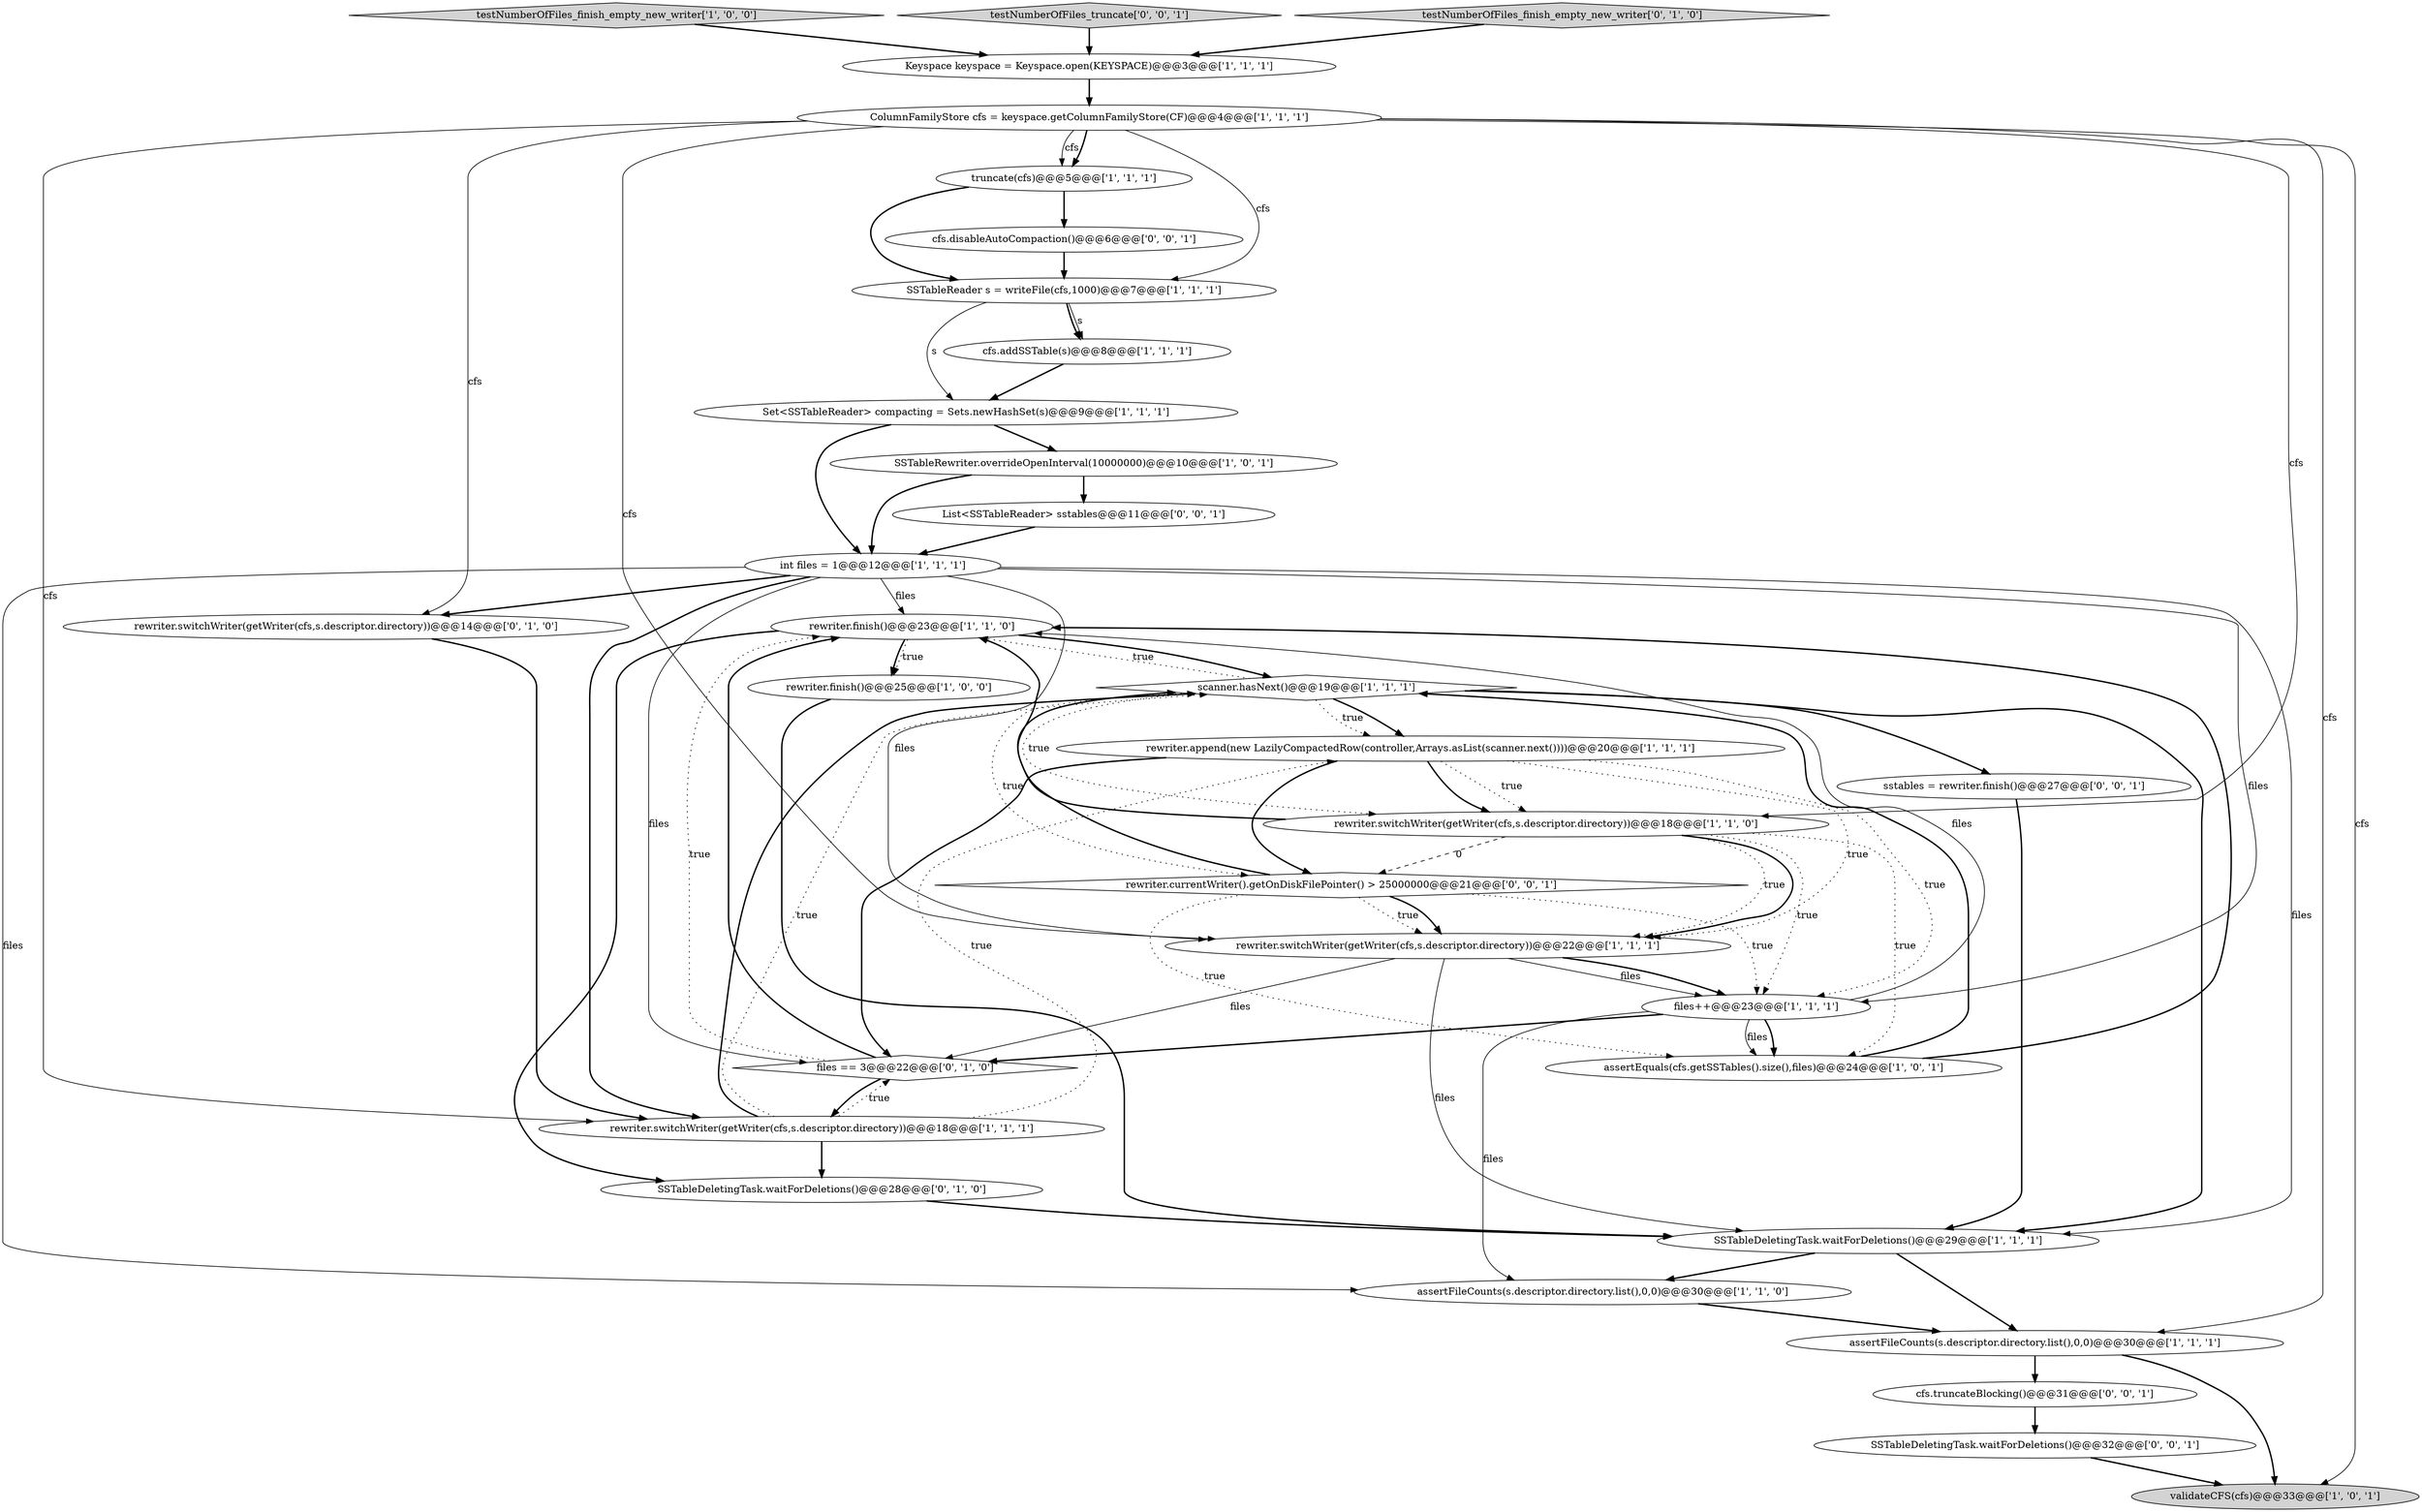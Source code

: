 digraph {
7 [style = filled, label = "rewriter.finish()@@@23@@@['1', '1', '0']", fillcolor = white, shape = ellipse image = "AAA0AAABBB1BBB"];
21 [style = filled, label = "SSTableDeletingTask.waitForDeletions()@@@29@@@['1', '1', '1']", fillcolor = white, shape = ellipse image = "AAA0AAABBB1BBB"];
17 [style = filled, label = "int files = 1@@@12@@@['1', '1', '1']", fillcolor = white, shape = ellipse image = "AAA0AAABBB1BBB"];
32 [style = filled, label = "List<SSTableReader> sstables@@@11@@@['0', '0', '1']", fillcolor = white, shape = ellipse image = "AAA0AAABBB3BBB"];
6 [style = filled, label = "validateCFS(cfs)@@@33@@@['1', '0', '1']", fillcolor = lightgray, shape = ellipse image = "AAA0AAABBB1BBB"];
27 [style = filled, label = "SSTableDeletingTask.waitForDeletions()@@@32@@@['0', '0', '1']", fillcolor = white, shape = ellipse image = "AAA0AAABBB3BBB"];
16 [style = filled, label = "cfs.addSSTable(s)@@@8@@@['1', '1', '1']", fillcolor = white, shape = ellipse image = "AAA0AAABBB1BBB"];
14 [style = filled, label = "files++@@@23@@@['1', '1', '1']", fillcolor = white, shape = ellipse image = "AAA0AAABBB1BBB"];
4 [style = filled, label = "scanner.hasNext()@@@19@@@['1', '1', '1']", fillcolor = white, shape = diamond image = "AAA0AAABBB1BBB"];
8 [style = filled, label = "rewriter.switchWriter(getWriter(cfs,s.descriptor.directory))@@@18@@@['1', '1', '1']", fillcolor = white, shape = ellipse image = "AAA0AAABBB1BBB"];
28 [style = filled, label = "sstables = rewriter.finish()@@@27@@@['0', '0', '1']", fillcolor = white, shape = ellipse image = "AAA0AAABBB3BBB"];
25 [style = filled, label = "files == 3@@@22@@@['0', '1', '0']", fillcolor = white, shape = diamond image = "AAA0AAABBB2BBB"];
13 [style = filled, label = "rewriter.finish()@@@25@@@['1', '0', '0']", fillcolor = white, shape = ellipse image = "AAA0AAABBB1BBB"];
20 [style = filled, label = "assertFileCounts(s.descriptor.directory.list(),0,0)@@@30@@@['1', '1', '1']", fillcolor = white, shape = ellipse image = "AAA0AAABBB1BBB"];
2 [style = filled, label = "ColumnFamilyStore cfs = keyspace.getColumnFamilyStore(CF)@@@4@@@['1', '1', '1']", fillcolor = white, shape = ellipse image = "AAA0AAABBB1BBB"];
30 [style = filled, label = "cfs.disableAutoCompaction()@@@6@@@['0', '0', '1']", fillcolor = white, shape = ellipse image = "AAA0AAABBB3BBB"];
10 [style = filled, label = "testNumberOfFiles_finish_empty_new_writer['1', '0', '0']", fillcolor = lightgray, shape = diamond image = "AAA0AAABBB1BBB"];
29 [style = filled, label = "testNumberOfFiles_truncate['0', '0', '1']", fillcolor = lightgray, shape = diamond image = "AAA0AAABBB3BBB"];
15 [style = filled, label = "assertFileCounts(s.descriptor.directory.list(),0,0)@@@30@@@['1', '1', '0']", fillcolor = white, shape = ellipse image = "AAA0AAABBB1BBB"];
22 [style = filled, label = "testNumberOfFiles_finish_empty_new_writer['0', '1', '0']", fillcolor = lightgray, shape = diamond image = "AAA0AAABBB2BBB"];
12 [style = filled, label = "rewriter.switchWriter(getWriter(cfs,s.descriptor.directory))@@@18@@@['1', '1', '0']", fillcolor = white, shape = ellipse image = "AAA0AAABBB1BBB"];
26 [style = filled, label = "cfs.truncateBlocking()@@@31@@@['0', '0', '1']", fillcolor = white, shape = ellipse image = "AAA0AAABBB3BBB"];
1 [style = filled, label = "truncate(cfs)@@@5@@@['1', '1', '1']", fillcolor = white, shape = ellipse image = "AAA0AAABBB1BBB"];
19 [style = filled, label = "SSTableReader s = writeFile(cfs,1000)@@@7@@@['1', '1', '1']", fillcolor = white, shape = ellipse image = "AAA0AAABBB1BBB"];
9 [style = filled, label = "Set<SSTableReader> compacting = Sets.newHashSet(s)@@@9@@@['1', '1', '1']", fillcolor = white, shape = ellipse image = "AAA0AAABBB1BBB"];
11 [style = filled, label = "SSTableRewriter.overrideOpenInterval(10000000)@@@10@@@['1', '0', '1']", fillcolor = white, shape = ellipse image = "AAA0AAABBB1BBB"];
23 [style = filled, label = "SSTableDeletingTask.waitForDeletions()@@@28@@@['0', '1', '0']", fillcolor = white, shape = ellipse image = "AAA0AAABBB2BBB"];
24 [style = filled, label = "rewriter.switchWriter(getWriter(cfs,s.descriptor.directory))@@@14@@@['0', '1', '0']", fillcolor = white, shape = ellipse image = "AAA0AAABBB2BBB"];
3 [style = filled, label = "rewriter.switchWriter(getWriter(cfs,s.descriptor.directory))@@@22@@@['1', '1', '1']", fillcolor = white, shape = ellipse image = "AAA0AAABBB1BBB"];
31 [style = filled, label = "rewriter.currentWriter().getOnDiskFilePointer() > 25000000@@@21@@@['0', '0', '1']", fillcolor = white, shape = diamond image = "AAA0AAABBB3BBB"];
5 [style = filled, label = "rewriter.append(new LazilyCompactedRow(controller,Arrays.asList(scanner.next())))@@@20@@@['1', '1', '1']", fillcolor = white, shape = ellipse image = "AAA0AAABBB1BBB"];
18 [style = filled, label = "assertEquals(cfs.getSSTables().size(),files)@@@24@@@['1', '0', '1']", fillcolor = white, shape = ellipse image = "AAA0AAABBB1BBB"];
0 [style = filled, label = "Keyspace keyspace = Keyspace.open(KEYSPACE)@@@3@@@['1', '1', '1']", fillcolor = white, shape = ellipse image = "AAA0AAABBB1BBB"];
14->25 [style = bold, label=""];
9->11 [style = bold, label=""];
17->14 [style = solid, label="files"];
20->26 [style = bold, label=""];
2->6 [style = solid, label="cfs"];
21->15 [style = bold, label=""];
29->0 [style = bold, label=""];
12->31 [style = dashed, label="0"];
4->7 [style = dotted, label="true"];
5->12 [style = dotted, label="true"];
17->3 [style = solid, label="files"];
1->30 [style = bold, label=""];
8->4 [style = dotted, label="true"];
12->7 [style = bold, label=""];
28->21 [style = bold, label=""];
22->0 [style = bold, label=""];
15->20 [style = bold, label=""];
14->15 [style = solid, label="files"];
2->8 [style = solid, label="cfs"];
19->16 [style = solid, label="s"];
31->3 [style = dotted, label="true"];
8->4 [style = bold, label=""];
2->19 [style = solid, label="cfs"];
16->9 [style = bold, label=""];
19->9 [style = solid, label="s"];
12->3 [style = dotted, label="true"];
8->23 [style = bold, label=""];
7->13 [style = dotted, label="true"];
4->21 [style = bold, label=""];
31->4 [style = bold, label=""];
9->17 [style = bold, label=""];
12->18 [style = dotted, label="true"];
5->3 [style = dotted, label="true"];
14->7 [style = solid, label="files"];
25->7 [style = bold, label=""];
31->14 [style = dotted, label="true"];
17->21 [style = solid, label="files"];
5->25 [style = bold, label=""];
30->19 [style = bold, label=""];
26->27 [style = bold, label=""];
3->14 [style = solid, label="files"];
18->4 [style = bold, label=""];
7->23 [style = bold, label=""];
10->0 [style = bold, label=""];
11->17 [style = bold, label=""];
14->18 [style = bold, label=""];
2->20 [style = solid, label="cfs"];
24->8 [style = bold, label=""];
31->3 [style = bold, label=""];
1->19 [style = bold, label=""];
18->7 [style = bold, label=""];
32->17 [style = bold, label=""];
2->1 [style = solid, label="cfs"];
17->8 [style = bold, label=""];
17->15 [style = solid, label="files"];
4->5 [style = dotted, label="true"];
8->25 [style = dotted, label="true"];
3->25 [style = solid, label="files"];
2->1 [style = bold, label=""];
17->7 [style = solid, label="files"];
11->32 [style = bold, label=""];
7->4 [style = bold, label=""];
2->12 [style = solid, label="cfs"];
31->18 [style = dotted, label="true"];
25->7 [style = dotted, label="true"];
19->16 [style = bold, label=""];
4->31 [style = dotted, label="true"];
17->25 [style = solid, label="files"];
12->3 [style = bold, label=""];
4->12 [style = dotted, label="true"];
4->5 [style = bold, label=""];
2->24 [style = solid, label="cfs"];
7->13 [style = bold, label=""];
5->14 [style = dotted, label="true"];
0->2 [style = bold, label=""];
3->14 [style = bold, label=""];
20->6 [style = bold, label=""];
2->3 [style = solid, label="cfs"];
27->6 [style = bold, label=""];
4->28 [style = bold, label=""];
12->14 [style = dotted, label="true"];
17->24 [style = bold, label=""];
21->20 [style = bold, label=""];
5->31 [style = bold, label=""];
23->21 [style = bold, label=""];
5->12 [style = bold, label=""];
8->5 [style = dotted, label="true"];
14->18 [style = solid, label="files"];
25->8 [style = bold, label=""];
13->21 [style = bold, label=""];
3->21 [style = solid, label="files"];
}
